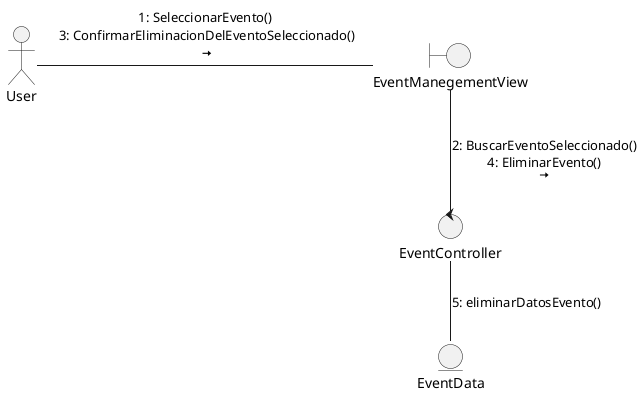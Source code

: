@startuml DiagramaDeColabDeEliminarEventos

actor User

boundary EventManegementView

control EventController
entity EventData

User - EventManegementView : 1: SeleccionarEvento()\n 3: ConfirmarEliminacionDelEventoSeleccionado()\n <&arrow-right>

EventManegementView -- EventController : 2: BuscarEventoSeleccionado()\n 4: EliminarEvento() \n<&arrow-right>

EventController -- EventData : 5: eliminarDatosEvento()

@enduml
